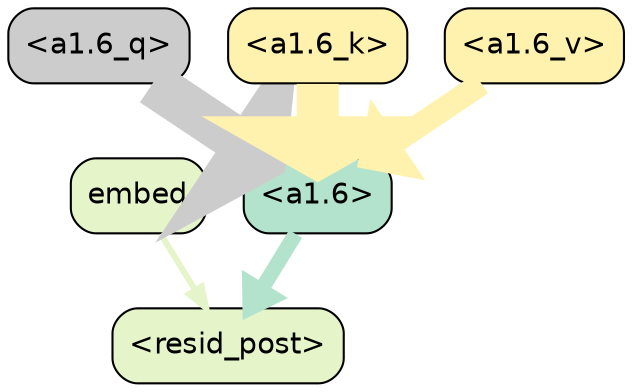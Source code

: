 strict digraph "" {
	graph [bgcolor=transparent,
		layout=dot,
		overlap=false,
		splines=true
	];
	"<a1.6>"	[color=black,
		fillcolor="#b3e2cd",
		fontname=Helvetica,
		shape=box,
		style="filled, rounded"];
	"<resid_post>"	[color=black,
		fillcolor="#e6f5c9",
		fontname=Helvetica,
		shape=box,
		style="filled, rounded"];
	"<a1.6>" -> "<resid_post>"	[color="#b3e2cd",
		penwidth=7.245298147201538];
	embed	[color=black,
		fillcolor="#e6f5c9",
		fontname=Helvetica,
		shape=box,
		style="filled, rounded"];
	embed -> "<resid_post>"	[color="#e6f5c9",
		penwidth=2.896503448486328];
	"<a1.6_q>"	[color=black,
		fillcolor="#cccccc",
		fontname=Helvetica,
		shape=box,
		style="filled, rounded"];
	"<a1.6_q>" -> "<a1.6>"	[color="#cccccc",
		penwidth=21.695740699768066];
	"<a1.6_k>"	[color=black,
		fillcolor="#fff2ae",
		fontname=Helvetica,
		shape=box,
		style="filled, rounded"];
	"<a1.6_k>" -> "<a1.6>"	[color="#fff2ae",
		penwidth=20.15286922454834];
	"<a1.6_v>"	[color=black,
		fillcolor="#fff2ae",
		fontname=Helvetica,
		shape=box,
		style="filled, rounded"];
	"<a1.6_v>" -> "<a1.6>"	[color="#fff2ae",
		penwidth=11.330328941345215];
}
